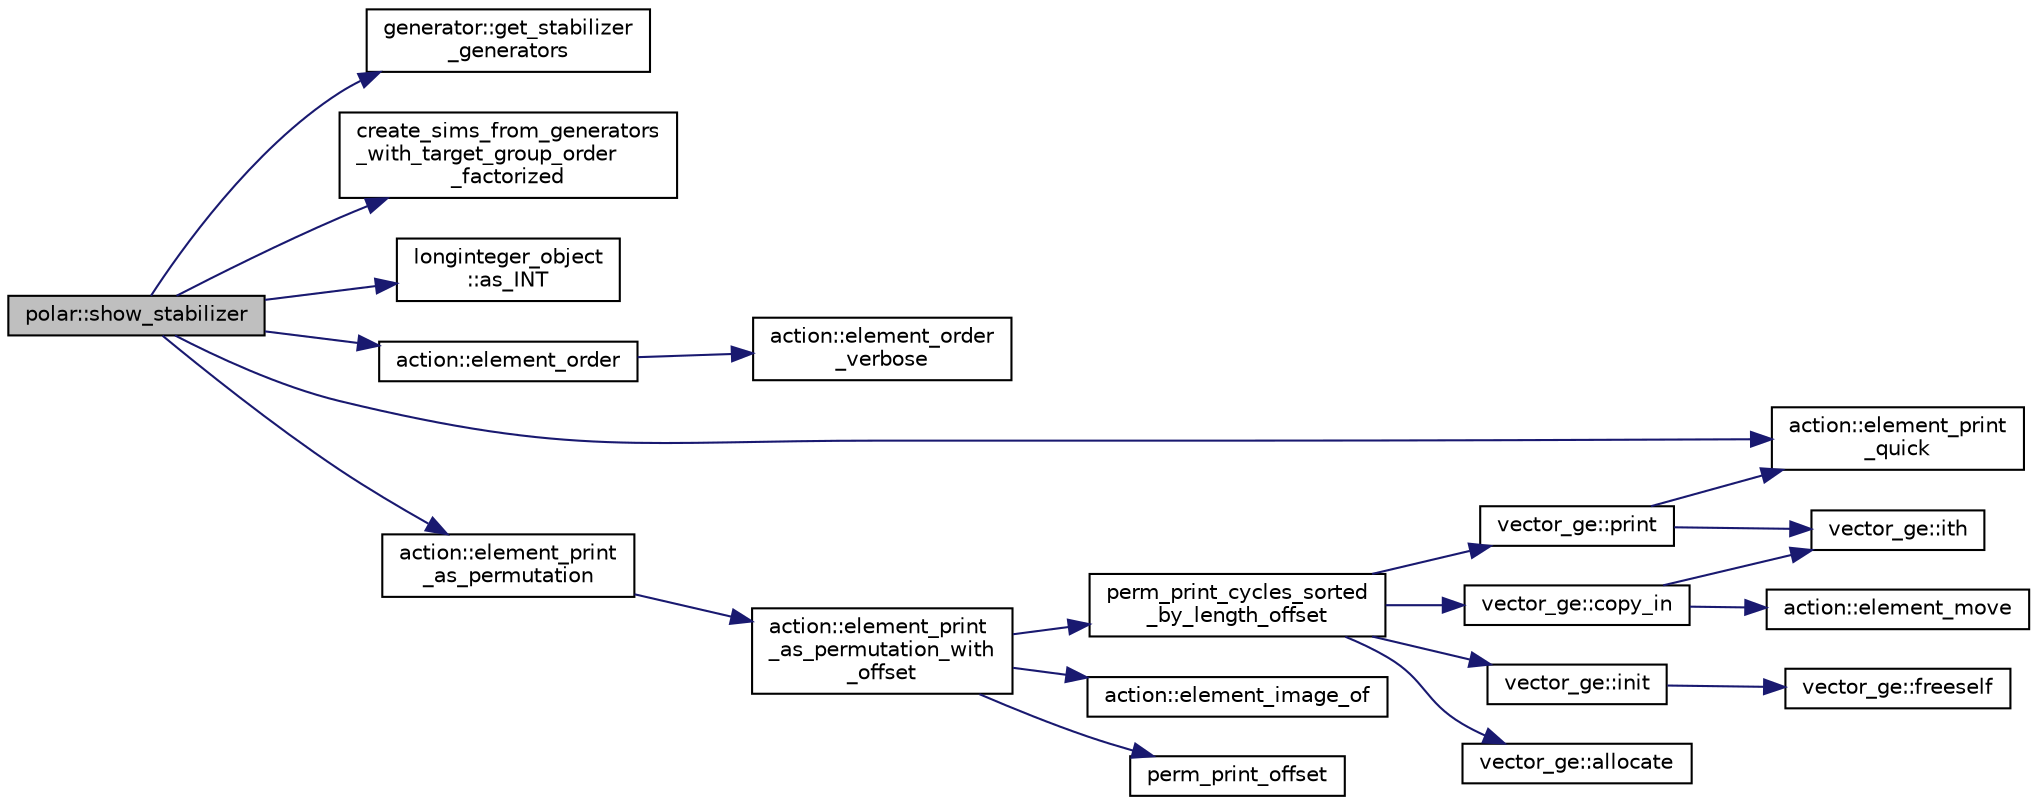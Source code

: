 digraph "polar::show_stabilizer"
{
  edge [fontname="Helvetica",fontsize="10",labelfontname="Helvetica",labelfontsize="10"];
  node [fontname="Helvetica",fontsize="10",shape=record];
  rankdir="LR";
  Node3885 [label="polar::show_stabilizer",height=0.2,width=0.4,color="black", fillcolor="grey75", style="filled", fontcolor="black"];
  Node3885 -> Node3886 [color="midnightblue",fontsize="10",style="solid",fontname="Helvetica"];
  Node3886 [label="generator::get_stabilizer\l_generators",height=0.2,width=0.4,color="black", fillcolor="white", style="filled",URL="$d7/d73/classgenerator.html#a744da633f741e1aa27701fe9d203d564"];
  Node3885 -> Node3887 [color="midnightblue",fontsize="10",style="solid",fontname="Helvetica"];
  Node3887 [label="create_sims_from_generators\l_with_target_group_order\l_factorized",height=0.2,width=0.4,color="black", fillcolor="white", style="filled",URL="$d2/d3a/group__theory_8h.html#a40f2df36e351d6e63bd2bb196cc5b430"];
  Node3885 -> Node3888 [color="midnightblue",fontsize="10",style="solid",fontname="Helvetica"];
  Node3888 [label="longinteger_object\l::as_INT",height=0.2,width=0.4,color="black", fillcolor="white", style="filled",URL="$dd/d7e/classlonginteger__object.html#afb992d4679a6741acc63c8bcba27971e"];
  Node3885 -> Node3889 [color="midnightblue",fontsize="10",style="solid",fontname="Helvetica"];
  Node3889 [label="action::element_order",height=0.2,width=0.4,color="black", fillcolor="white", style="filled",URL="$d2/d86/classaction.html#a50046bf5383ee5febe5a882677626d34"];
  Node3889 -> Node3890 [color="midnightblue",fontsize="10",style="solid",fontname="Helvetica"];
  Node3890 [label="action::element_order\l_verbose",height=0.2,width=0.4,color="black", fillcolor="white", style="filled",URL="$d2/d86/classaction.html#add2dfd7b5222e51853d8f8dfd53eb95d"];
  Node3885 -> Node3891 [color="midnightblue",fontsize="10",style="solid",fontname="Helvetica"];
  Node3891 [label="action::element_print\l_quick",height=0.2,width=0.4,color="black", fillcolor="white", style="filled",URL="$d2/d86/classaction.html#a4844680cf6750396f76494a28655265b"];
  Node3885 -> Node3892 [color="midnightblue",fontsize="10",style="solid",fontname="Helvetica"];
  Node3892 [label="action::element_print\l_as_permutation",height=0.2,width=0.4,color="black", fillcolor="white", style="filled",URL="$d2/d86/classaction.html#a2975618a8203187b688a67c947150bb8"];
  Node3892 -> Node3893 [color="midnightblue",fontsize="10",style="solid",fontname="Helvetica"];
  Node3893 [label="action::element_print\l_as_permutation_with\l_offset",height=0.2,width=0.4,color="black", fillcolor="white", style="filled",URL="$d2/d86/classaction.html#addd61d869434abaad431124a6d858396"];
  Node3893 -> Node3894 [color="midnightblue",fontsize="10",style="solid",fontname="Helvetica"];
  Node3894 [label="action::element_image_of",height=0.2,width=0.4,color="black", fillcolor="white", style="filled",URL="$d2/d86/classaction.html#ae09559d4537a048fc860f8a74a31393d"];
  Node3893 -> Node3895 [color="midnightblue",fontsize="10",style="solid",fontname="Helvetica"];
  Node3895 [label="perm_print_offset",height=0.2,width=0.4,color="black", fillcolor="white", style="filled",URL="$d2/d7c/combinatorics_8_c.html#ab87deef2ba9e4d2ce386a19eeaffecf3"];
  Node3893 -> Node3896 [color="midnightblue",fontsize="10",style="solid",fontname="Helvetica"];
  Node3896 [label="perm_print_cycles_sorted\l_by_length_offset",height=0.2,width=0.4,color="black", fillcolor="white", style="filled",URL="$d5/d90/action__global_8_c.html#a9d1f2e34879c04dbc45d08984a8066e3"];
  Node3896 -> Node3897 [color="midnightblue",fontsize="10",style="solid",fontname="Helvetica"];
  Node3897 [label="vector_ge::init",height=0.2,width=0.4,color="black", fillcolor="white", style="filled",URL="$d4/d6e/classvector__ge.html#afe1d6befd1f1501e6be34afbaa9d30a8"];
  Node3897 -> Node3898 [color="midnightblue",fontsize="10",style="solid",fontname="Helvetica"];
  Node3898 [label="vector_ge::freeself",height=0.2,width=0.4,color="black", fillcolor="white", style="filled",URL="$d4/d6e/classvector__ge.html#aa002e4b715cc73a9b8b367d29700b452"];
  Node3896 -> Node3899 [color="midnightblue",fontsize="10",style="solid",fontname="Helvetica"];
  Node3899 [label="vector_ge::allocate",height=0.2,width=0.4,color="black", fillcolor="white", style="filled",URL="$d4/d6e/classvector__ge.html#a35b062a9201b30f0a87bf87702d243ae"];
  Node3896 -> Node3900 [color="midnightblue",fontsize="10",style="solid",fontname="Helvetica"];
  Node3900 [label="vector_ge::copy_in",height=0.2,width=0.4,color="black", fillcolor="white", style="filled",URL="$d4/d6e/classvector__ge.html#ad02ebf2d4e8bbf095685aea921999145"];
  Node3900 -> Node3901 [color="midnightblue",fontsize="10",style="solid",fontname="Helvetica"];
  Node3901 [label="vector_ge::ith",height=0.2,width=0.4,color="black", fillcolor="white", style="filled",URL="$d4/d6e/classvector__ge.html#a1ff002e8b746a9beb119d57dcd4a15ff"];
  Node3900 -> Node3902 [color="midnightblue",fontsize="10",style="solid",fontname="Helvetica"];
  Node3902 [label="action::element_move",height=0.2,width=0.4,color="black", fillcolor="white", style="filled",URL="$d2/d86/classaction.html#a550947491bbb534d3d7951f50198a874"];
  Node3896 -> Node3903 [color="midnightblue",fontsize="10",style="solid",fontname="Helvetica"];
  Node3903 [label="vector_ge::print",height=0.2,width=0.4,color="black", fillcolor="white", style="filled",URL="$d4/d6e/classvector__ge.html#a0d260cce035c20b32d7989c50670aa8a"];
  Node3903 -> Node3891 [color="midnightblue",fontsize="10",style="solid",fontname="Helvetica"];
  Node3903 -> Node3901 [color="midnightblue",fontsize="10",style="solid",fontname="Helvetica"];
}
